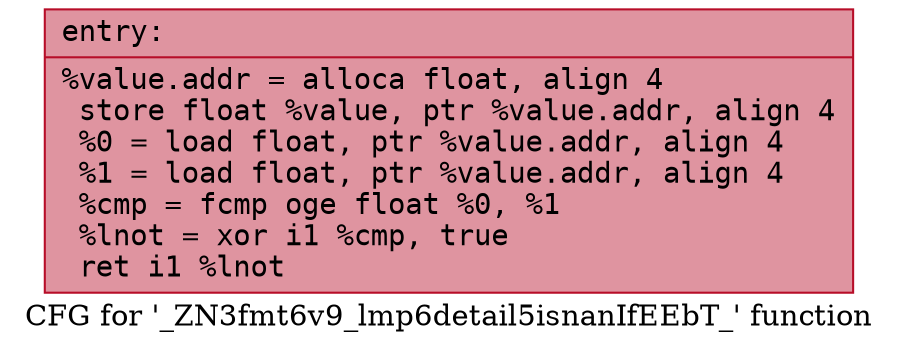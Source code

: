 digraph "CFG for '_ZN3fmt6v9_lmp6detail5isnanIfEEbT_' function" {
	label="CFG for '_ZN3fmt6v9_lmp6detail5isnanIfEEbT_' function";

	Node0x55fec3651560 [shape=record,color="#b70d28ff", style=filled, fillcolor="#b70d2870" fontname="Courier",label="{entry:\l|  %value.addr = alloca float, align 4\l  store float %value, ptr %value.addr, align 4\l  %0 = load float, ptr %value.addr, align 4\l  %1 = load float, ptr %value.addr, align 4\l  %cmp = fcmp oge float %0, %1\l  %lnot = xor i1 %cmp, true\l  ret i1 %lnot\l}"];
}
